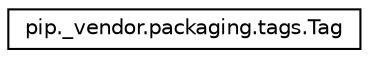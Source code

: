 digraph "Graphical Class Hierarchy"
{
 // LATEX_PDF_SIZE
  edge [fontname="Helvetica",fontsize="10",labelfontname="Helvetica",labelfontsize="10"];
  node [fontname="Helvetica",fontsize="10",shape=record];
  rankdir="LR";
  Node0 [label="pip._vendor.packaging.tags.Tag",height=0.2,width=0.4,color="black", fillcolor="white", style="filled",URL="$classpip_1_1__vendor_1_1packaging_1_1tags_1_1Tag.html",tooltip=" "];
}
